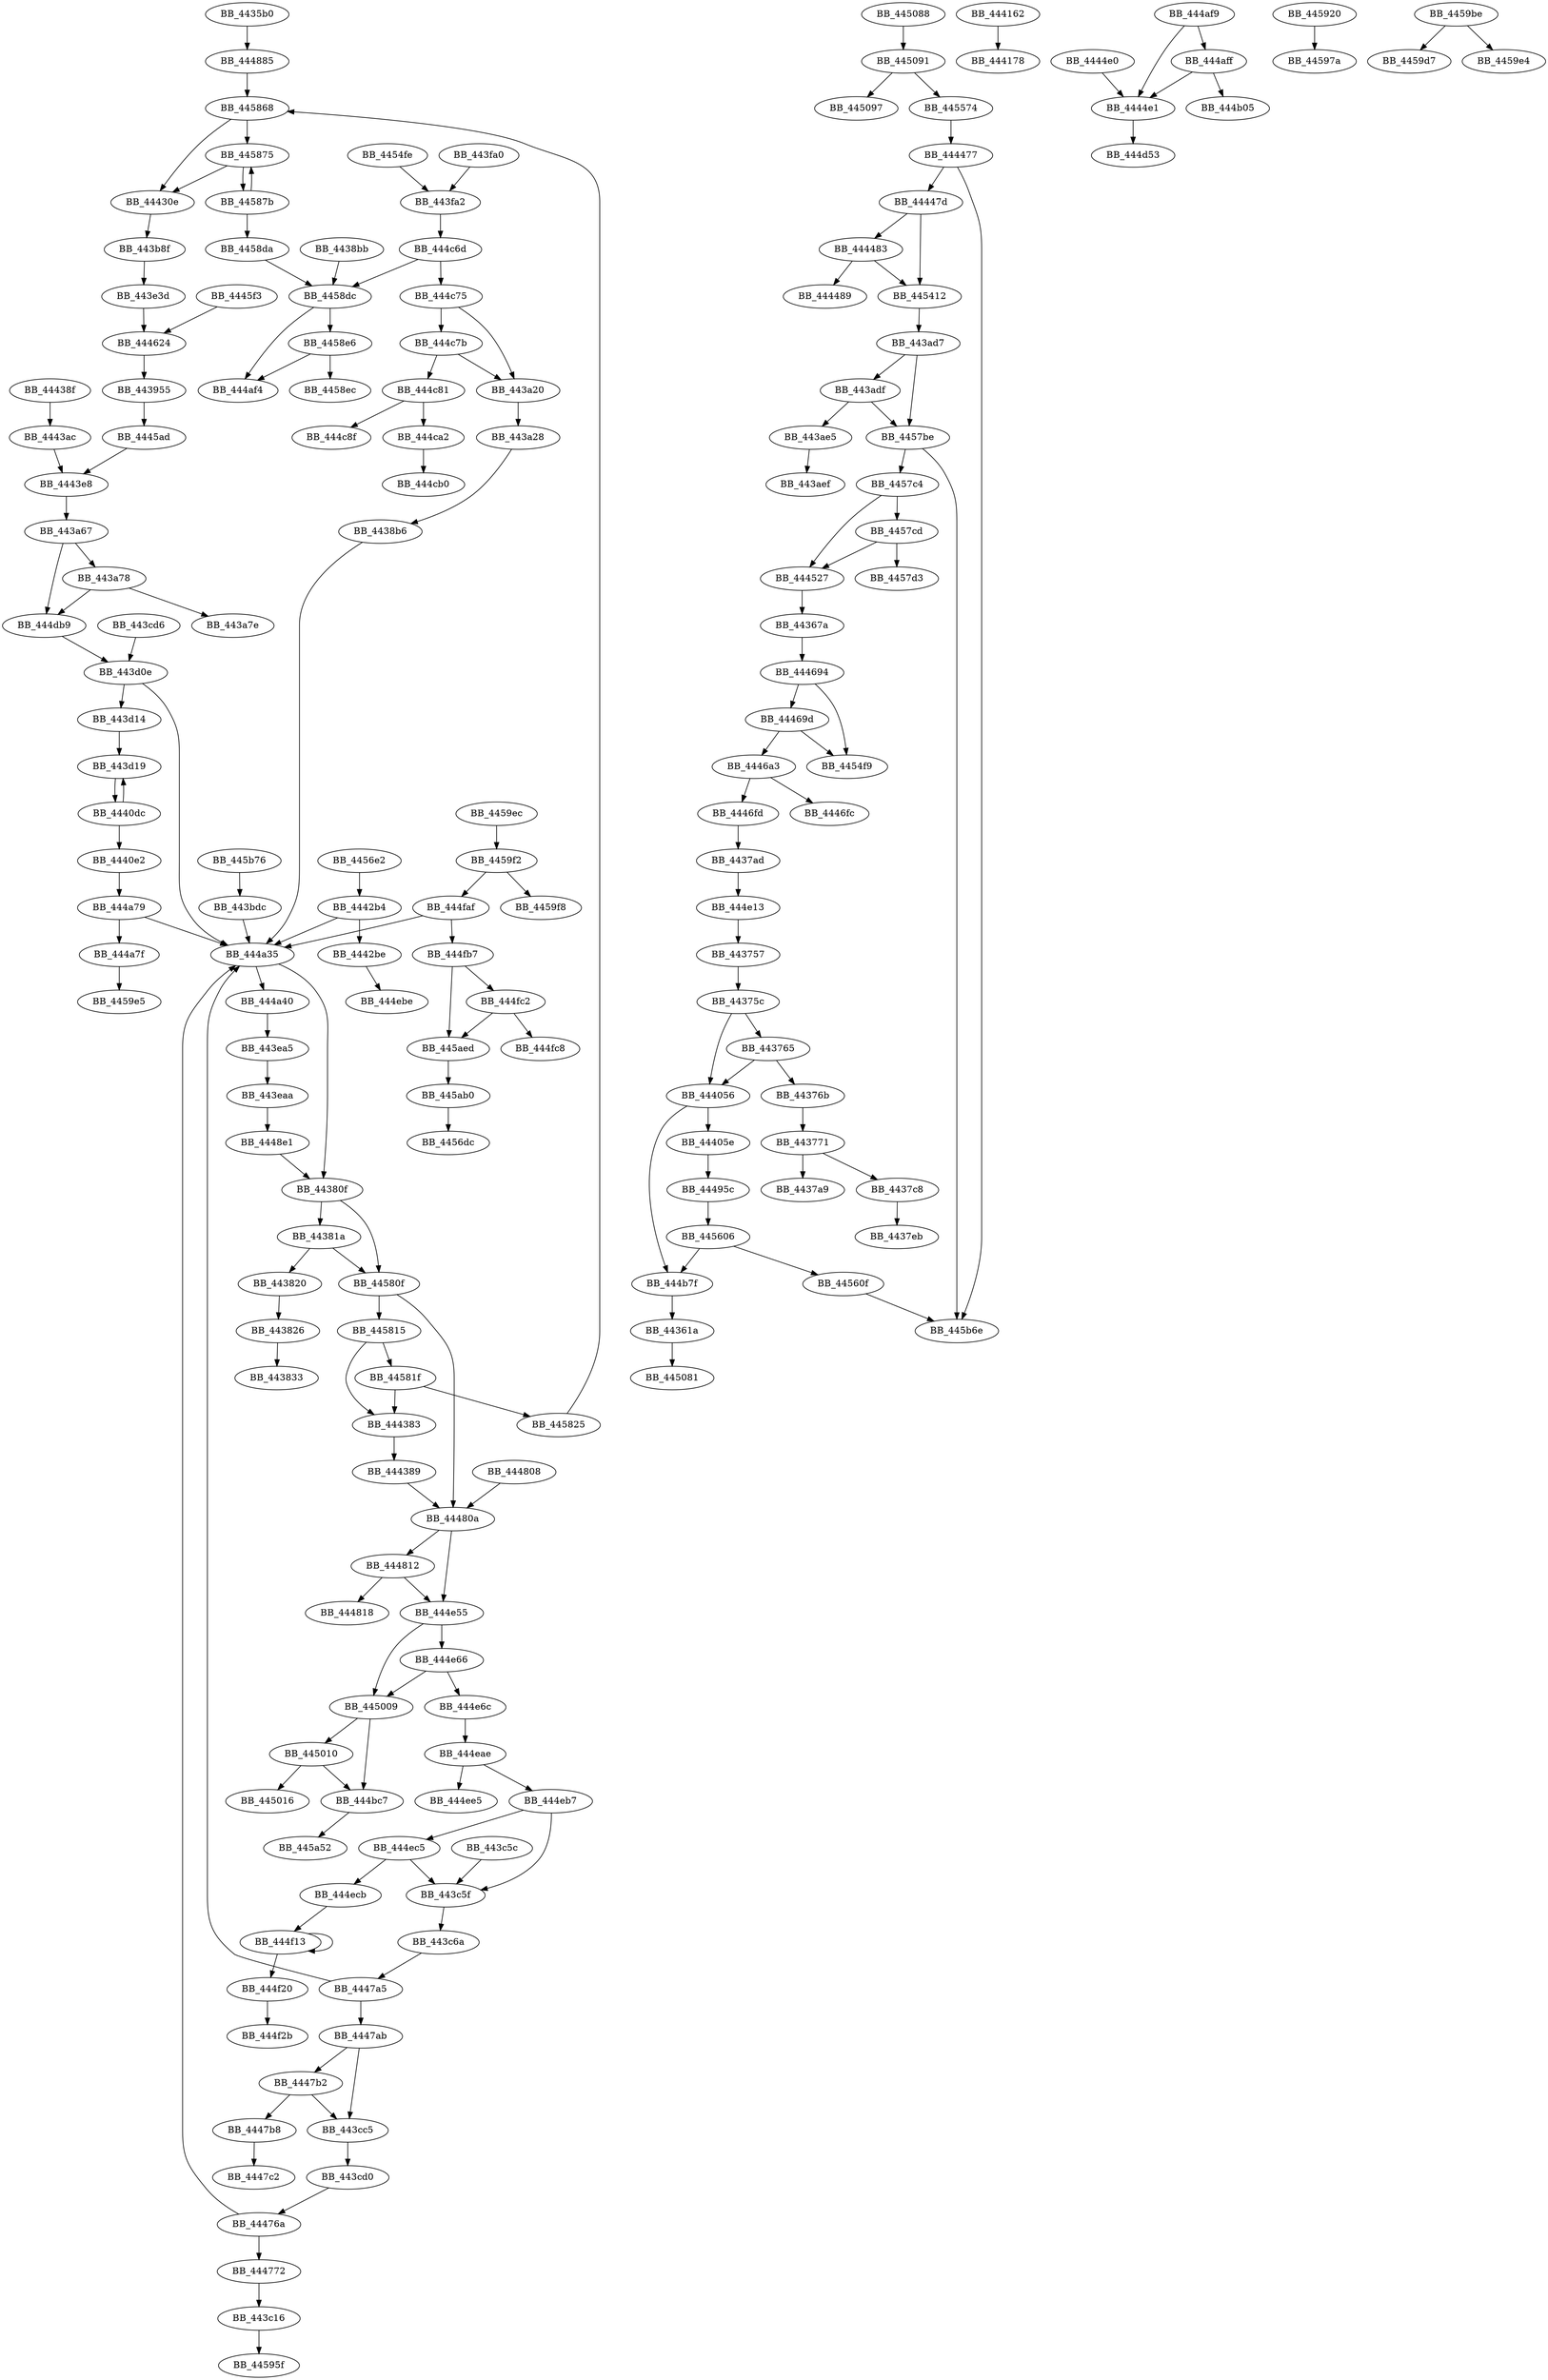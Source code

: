 DiGraph sub_4435B0{
BB_4435b0->BB_444885
BB_44361a->BB_445081
BB_44367a->BB_444694
BB_443757->BB_44375c
BB_44375c->BB_443765
BB_44375c->BB_444056
BB_443765->BB_44376b
BB_443765->BB_444056
BB_44376b->BB_443771
BB_443771->BB_4437a9
BB_443771->BB_4437c8
BB_4437ad->BB_444e13
BB_4437c8->BB_4437eb
BB_44380f->BB_44381a
BB_44380f->BB_44580f
BB_44381a->BB_443820
BB_44381a->BB_44580f
BB_443820->BB_443826
BB_443826->BB_443833
BB_4438b6->BB_444a35
BB_4438bb->BB_4458dc
BB_443955->BB_4445ad
BB_443a20->BB_443a28
BB_443a28->BB_4438b6
BB_443a67->BB_443a78
BB_443a67->BB_444db9
BB_443a78->BB_443a7e
BB_443a78->BB_444db9
BB_443ad7->BB_443adf
BB_443ad7->BB_4457be
BB_443adf->BB_443ae5
BB_443adf->BB_4457be
BB_443ae5->BB_443aef
BB_443b8f->BB_443e3d
BB_443bdc->BB_444a35
BB_443c16->BB_44595f
BB_443c5c->BB_443c5f
BB_443c5f->BB_443c6a
BB_443c6a->BB_4447a5
BB_443cc5->BB_443cd0
BB_443cd0->BB_44476a
BB_443cd6->BB_443d0e
BB_443d0e->BB_443d14
BB_443d0e->BB_444a35
BB_443d14->BB_443d19
BB_443d19->BB_4440dc
BB_443e3d->BB_444624
BB_443ea5->BB_443eaa
BB_443eaa->BB_4448e1
BB_443fa0->BB_443fa2
BB_443fa2->BB_444c6d
BB_444056->BB_44405e
BB_444056->BB_444b7f
BB_44405e->BB_44495c
BB_4440dc->BB_443d19
BB_4440dc->BB_4440e2
BB_4440e2->BB_444a79
BB_444162->BB_444178
BB_4442b4->BB_4442be
BB_4442b4->BB_444a35
BB_4442be->BB_444ebe
BB_44430e->BB_443b8f
BB_444383->BB_444389
BB_444389->BB_44480a
BB_44438f->BB_4443ac
BB_4443ac->BB_4443e8
BB_4443e8->BB_443a67
BB_444477->BB_44447d
BB_444477->BB_445b6e
BB_44447d->BB_444483
BB_44447d->BB_445412
BB_444483->BB_444489
BB_444483->BB_445412
BB_4444e0->BB_4444e1
BB_4444e1->BB_444d53
BB_444527->BB_44367a
BB_4445ad->BB_4443e8
BB_4445f3->BB_444624
BB_444624->BB_443955
BB_444694->BB_44469d
BB_444694->BB_4454f9
BB_44469d->BB_4446a3
BB_44469d->BB_4454f9
BB_4446a3->BB_4446fc
BB_4446a3->BB_4446fd
BB_4446fd->BB_4437ad
BB_44476a->BB_444772
BB_44476a->BB_444a35
BB_444772->BB_443c16
BB_4447a5->BB_4447ab
BB_4447a5->BB_444a35
BB_4447ab->BB_443cc5
BB_4447ab->BB_4447b2
BB_4447b2->BB_443cc5
BB_4447b2->BB_4447b8
BB_4447b8->BB_4447c2
BB_444808->BB_44480a
BB_44480a->BB_444812
BB_44480a->BB_444e55
BB_444812->BB_444818
BB_444812->BB_444e55
BB_444885->BB_445868
BB_4448e1->BB_44380f
BB_44495c->BB_445606
BB_444a35->BB_44380f
BB_444a35->BB_444a40
BB_444a40->BB_443ea5
BB_444a79->BB_444a35
BB_444a79->BB_444a7f
BB_444a7f->BB_4459e5
BB_444af9->BB_4444e1
BB_444af9->BB_444aff
BB_444aff->BB_4444e1
BB_444aff->BB_444b05
BB_444b7f->BB_44361a
BB_444bc7->BB_445a52
BB_444c6d->BB_444c75
BB_444c6d->BB_4458dc
BB_444c75->BB_443a20
BB_444c75->BB_444c7b
BB_444c7b->BB_443a20
BB_444c7b->BB_444c81
BB_444c81->BB_444c8f
BB_444c81->BB_444ca2
BB_444ca2->BB_444cb0
BB_444db9->BB_443d0e
BB_444e13->BB_443757
BB_444e55->BB_444e66
BB_444e55->BB_445009
BB_444e66->BB_444e6c
BB_444e66->BB_445009
BB_444e6c->BB_444eae
BB_444eae->BB_444eb7
BB_444eae->BB_444ee5
BB_444eb7->BB_443c5f
BB_444eb7->BB_444ec5
BB_444ec5->BB_443c5f
BB_444ec5->BB_444ecb
BB_444ecb->BB_444f13
BB_444f13->BB_444f13
BB_444f13->BB_444f20
BB_444f20->BB_444f2b
BB_444faf->BB_444a35
BB_444faf->BB_444fb7
BB_444fb7->BB_444fc2
BB_444fb7->BB_445aed
BB_444fc2->BB_444fc8
BB_444fc2->BB_445aed
BB_445009->BB_444bc7
BB_445009->BB_445010
BB_445010->BB_444bc7
BB_445010->BB_445016
BB_445088->BB_445091
BB_445091->BB_445097
BB_445091->BB_445574
BB_445412->BB_443ad7
BB_4454fe->BB_443fa2
BB_445574->BB_444477
BB_445606->BB_444b7f
BB_445606->BB_44560f
BB_44560f->BB_445b6e
BB_4456e2->BB_4442b4
BB_4457be->BB_4457c4
BB_4457be->BB_445b6e
BB_4457c4->BB_444527
BB_4457c4->BB_4457cd
BB_4457cd->BB_444527
BB_4457cd->BB_4457d3
BB_44580f->BB_44480a
BB_44580f->BB_445815
BB_445815->BB_444383
BB_445815->BB_44581f
BB_44581f->BB_444383
BB_44581f->BB_445825
BB_445825->BB_445868
BB_445868->BB_44430e
BB_445868->BB_445875
BB_445875->BB_44430e
BB_445875->BB_44587b
BB_44587b->BB_445875
BB_44587b->BB_4458da
BB_4458da->BB_4458dc
BB_4458dc->BB_444af4
BB_4458dc->BB_4458e6
BB_4458e6->BB_444af4
BB_4458e6->BB_4458ec
BB_445920->BB_44597a
BB_4459be->BB_4459d7
BB_4459be->BB_4459e4
BB_4459ec->BB_4459f2
BB_4459f2->BB_444faf
BB_4459f2->BB_4459f8
BB_445ab0->BB_4456dc
BB_445aed->BB_445ab0
BB_445b76->BB_443bdc
}
